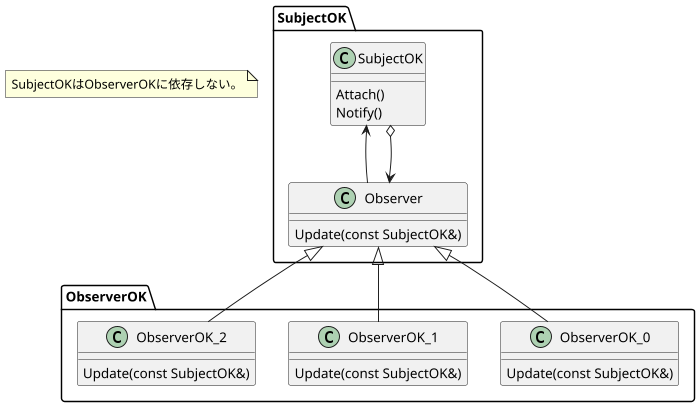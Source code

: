 @startuml
scale max 700 width

package "SubjectOK" as SubjectOK_Pkg {
    class SubjectOK {
        Attach()
        Notify()
    }

    class Observer {
        Update(const SubjectOK&)
    }
}

package ObserverOK {
    class ObserverOK_0 {
        Update(const SubjectOK&)
    }
    class ObserverOK_1 {
        Update(const SubjectOK&)
    }
    class ObserverOK_2 {
        Update(const SubjectOK&)
    }
}

Observer -up->      SubjectOK  
SubjectOK    o-down->   Observer
ObserverOK_0 -up-|>     Observer
ObserverOK_1 -up-|>     Observer
ObserverOK_2 -up-|>     Observer

note as N
SubjectOKはObserverOKに依存しない。
end note

@enduml

